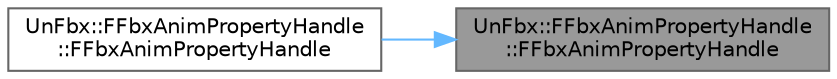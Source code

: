 digraph "UnFbx::FFbxAnimPropertyHandle::FFbxAnimPropertyHandle"
{
 // INTERACTIVE_SVG=YES
 // LATEX_PDF_SIZE
  bgcolor="transparent";
  edge [fontname=Helvetica,fontsize=10,labelfontname=Helvetica,labelfontsize=10];
  node [fontname=Helvetica,fontsize=10,shape=box,height=0.2,width=0.4];
  rankdir="RL";
  Node1 [id="Node000001",label="UnFbx::FFbxAnimPropertyHandle\l::FFbxAnimPropertyHandle",height=0.2,width=0.4,color="gray40", fillcolor="grey60", style="filled", fontcolor="black",tooltip=" "];
  Node1 -> Node2 [id="edge1_Node000001_Node000002",dir="back",color="steelblue1",style="solid",tooltip=" "];
  Node2 [id="Node000002",label="UnFbx::FFbxAnimPropertyHandle\l::FFbxAnimPropertyHandle",height=0.2,width=0.4,color="grey40", fillcolor="white", style="filled",URL="$db/d57/classUnFbx_1_1FFbxAnimPropertyHandle.html#a4e28a62846c24a65b471f07a6f8ebbbe",tooltip=" "];
}
